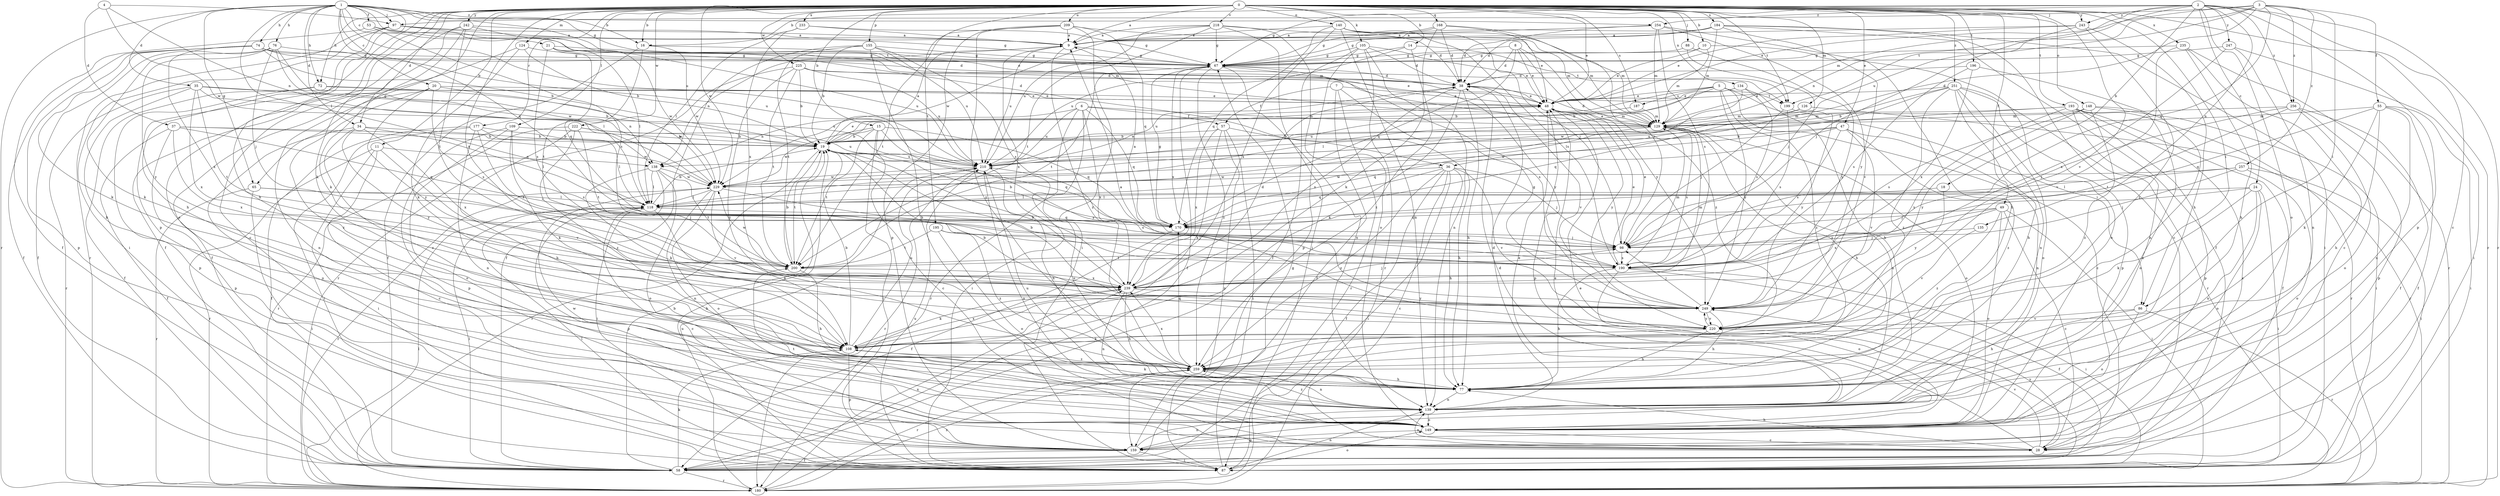 strict digraph  {
0;
1;
2;
3;
4;
5;
6;
7;
8;
9;
10;
11;
14;
15;
16;
18;
19;
20;
21;
24;
28;
34;
35;
36;
37;
38;
47;
48;
49;
53;
55;
57;
58;
65;
67;
72;
74;
76;
77;
86;
87;
88;
97;
98;
105;
108;
109;
118;
124;
126;
129;
134;
135;
138;
139;
140;
148;
149;
155;
159;
168;
170;
177;
180;
184;
187;
190;
193;
195;
196;
199;
200;
209;
210;
218;
220;
222;
225;
229;
233;
235;
239;
242;
243;
247;
249;
251;
254;
256;
257;
259;
0 -> 9  [label=a];
0 -> 10  [label=b];
0 -> 11  [label=b];
0 -> 14  [label=b];
0 -> 15  [label=b];
0 -> 16  [label=b];
0 -> 34  [label=d];
0 -> 47  [label=e];
0 -> 48  [label=e];
0 -> 49  [label=f];
0 -> 65  [label=g];
0 -> 72  [label=h];
0 -> 86  [label=i];
0 -> 88  [label=j];
0 -> 105  [label=k];
0 -> 108  [label=k];
0 -> 109  [label=l];
0 -> 124  [label=m];
0 -> 126  [label=m];
0 -> 134  [label=n];
0 -> 140  [label=o];
0 -> 148  [label=o];
0 -> 149  [label=o];
0 -> 155  [label=p];
0 -> 159  [label=p];
0 -> 168  [label=q];
0 -> 177  [label=r];
0 -> 180  [label=r];
0 -> 184  [label=s];
0 -> 187  [label=s];
0 -> 193  [label=t];
0 -> 195  [label=t];
0 -> 196  [label=t];
0 -> 199  [label=t];
0 -> 209  [label=u];
0 -> 218  [label=v];
0 -> 220  [label=v];
0 -> 222  [label=w];
0 -> 225  [label=w];
0 -> 229  [label=w];
0 -> 233  [label=x];
0 -> 235  [label=x];
0 -> 239  [label=x];
0 -> 242  [label=y];
0 -> 243  [label=y];
0 -> 251  [label=z];
1 -> 16  [label=b];
1 -> 20  [label=c];
1 -> 21  [label=c];
1 -> 34  [label=d];
1 -> 35  [label=d];
1 -> 36  [label=d];
1 -> 53  [label=f];
1 -> 65  [label=g];
1 -> 67  [label=g];
1 -> 72  [label=h];
1 -> 74  [label=h];
1 -> 76  [label=h];
1 -> 77  [label=h];
1 -> 97  [label=j];
1 -> 118  [label=l];
1 -> 170  [label=q];
1 -> 180  [label=r];
1 -> 199  [label=t];
1 -> 210  [label=u];
1 -> 254  [label=z];
2 -> 16  [label=b];
2 -> 18  [label=b];
2 -> 24  [label=c];
2 -> 28  [label=c];
2 -> 67  [label=g];
2 -> 129  [label=m];
2 -> 135  [label=n];
2 -> 138  [label=n];
2 -> 149  [label=o];
2 -> 159  [label=p];
2 -> 180  [label=r];
2 -> 243  [label=y];
2 -> 247  [label=y];
2 -> 254  [label=z];
2 -> 256  [label=z];
3 -> 36  [label=d];
3 -> 48  [label=e];
3 -> 55  [label=f];
3 -> 86  [label=i];
3 -> 97  [label=j];
3 -> 170  [label=q];
3 -> 199  [label=t];
3 -> 210  [label=u];
3 -> 256  [label=z];
3 -> 257  [label=z];
4 -> 37  [label=d];
4 -> 97  [label=j];
4 -> 138  [label=n];
4 -> 229  [label=w];
5 -> 19  [label=b];
5 -> 28  [label=c];
5 -> 48  [label=e];
5 -> 86  [label=i];
5 -> 118  [label=l];
5 -> 187  [label=s];
5 -> 199  [label=t];
5 -> 249  [label=y];
5 -> 259  [label=z];
6 -> 57  [label=f];
6 -> 87  [label=i];
6 -> 129  [label=m];
6 -> 138  [label=n];
6 -> 170  [label=q];
6 -> 180  [label=r];
6 -> 210  [label=u];
6 -> 239  [label=x];
7 -> 48  [label=e];
7 -> 57  [label=f];
7 -> 58  [label=f];
7 -> 180  [label=r];
7 -> 190  [label=s];
8 -> 38  [label=d];
8 -> 48  [label=e];
8 -> 67  [label=g];
8 -> 170  [label=q];
8 -> 249  [label=y];
8 -> 259  [label=z];
9 -> 67  [label=g];
9 -> 138  [label=n];
9 -> 210  [label=u];
9 -> 239  [label=x];
9 -> 259  [label=z];
10 -> 48  [label=e];
10 -> 67  [label=g];
10 -> 129  [label=m];
10 -> 149  [label=o];
11 -> 28  [label=c];
11 -> 87  [label=i];
11 -> 138  [label=n];
11 -> 180  [label=r];
11 -> 220  [label=v];
14 -> 67  [label=g];
14 -> 199  [label=t];
14 -> 210  [label=u];
14 -> 259  [label=z];
15 -> 19  [label=b];
15 -> 28  [label=c];
15 -> 87  [label=i];
15 -> 170  [label=q];
15 -> 200  [label=t];
15 -> 229  [label=w];
15 -> 249  [label=y];
16 -> 58  [label=f];
16 -> 67  [label=g];
16 -> 200  [label=t];
16 -> 229  [label=w];
18 -> 118  [label=l];
18 -> 249  [label=y];
19 -> 9  [label=a];
19 -> 48  [label=e];
19 -> 170  [label=q];
19 -> 180  [label=r];
19 -> 200  [label=t];
19 -> 210  [label=u];
20 -> 48  [label=e];
20 -> 138  [label=n];
20 -> 139  [label=n];
20 -> 190  [label=s];
20 -> 249  [label=y];
20 -> 259  [label=z];
21 -> 67  [label=g];
21 -> 118  [label=l];
21 -> 170  [label=q];
21 -> 190  [label=s];
21 -> 210  [label=u];
21 -> 229  [label=w];
24 -> 87  [label=i];
24 -> 98  [label=j];
24 -> 108  [label=k];
24 -> 118  [label=l];
24 -> 139  [label=n];
24 -> 149  [label=o];
28 -> 48  [label=e];
28 -> 77  [label=h];
28 -> 139  [label=n];
28 -> 220  [label=v];
28 -> 249  [label=y];
34 -> 19  [label=b];
34 -> 118  [label=l];
34 -> 149  [label=o];
34 -> 239  [label=x];
34 -> 249  [label=y];
34 -> 259  [label=z];
35 -> 19  [label=b];
35 -> 48  [label=e];
35 -> 108  [label=k];
35 -> 180  [label=r];
35 -> 200  [label=t];
35 -> 210  [label=u];
35 -> 239  [label=x];
36 -> 28  [label=c];
36 -> 58  [label=f];
36 -> 77  [label=h];
36 -> 87  [label=i];
36 -> 98  [label=j];
36 -> 170  [label=q];
36 -> 220  [label=v];
36 -> 229  [label=w];
36 -> 259  [label=z];
37 -> 19  [label=b];
37 -> 58  [label=f];
37 -> 159  [label=p];
37 -> 170  [label=q];
37 -> 229  [label=w];
37 -> 239  [label=x];
38 -> 48  [label=e];
38 -> 77  [label=h];
38 -> 108  [label=k];
38 -> 210  [label=u];
38 -> 220  [label=v];
38 -> 239  [label=x];
47 -> 19  [label=b];
47 -> 118  [label=l];
47 -> 139  [label=n];
47 -> 190  [label=s];
47 -> 220  [label=v];
47 -> 229  [label=w];
47 -> 259  [label=z];
48 -> 129  [label=m];
48 -> 159  [label=p];
48 -> 249  [label=y];
49 -> 28  [label=c];
49 -> 87  [label=i];
49 -> 149  [label=o];
49 -> 170  [label=q];
49 -> 190  [label=s];
49 -> 239  [label=x];
49 -> 259  [label=z];
53 -> 9  [label=a];
53 -> 58  [label=f];
53 -> 129  [label=m];
53 -> 190  [label=s];
55 -> 58  [label=f];
55 -> 77  [label=h];
55 -> 87  [label=i];
55 -> 108  [label=k];
55 -> 129  [label=m];
55 -> 139  [label=n];
55 -> 170  [label=q];
57 -> 19  [label=b];
57 -> 77  [label=h];
57 -> 87  [label=i];
57 -> 108  [label=k];
57 -> 159  [label=p];
57 -> 239  [label=x];
58 -> 19  [label=b];
58 -> 108  [label=k];
58 -> 118  [label=l];
58 -> 180  [label=r];
65 -> 87  [label=i];
65 -> 98  [label=j];
65 -> 118  [label=l];
65 -> 180  [label=r];
67 -> 38  [label=d];
67 -> 58  [label=f];
67 -> 139  [label=n];
67 -> 200  [label=t];
67 -> 239  [label=x];
67 -> 249  [label=y];
67 -> 259  [label=z];
72 -> 48  [label=e];
72 -> 58  [label=f];
72 -> 159  [label=p];
72 -> 229  [label=w];
74 -> 19  [label=b];
74 -> 38  [label=d];
74 -> 58  [label=f];
74 -> 67  [label=g];
74 -> 108  [label=k];
74 -> 159  [label=p];
74 -> 210  [label=u];
74 -> 239  [label=x];
76 -> 58  [label=f];
76 -> 67  [label=g];
76 -> 98  [label=j];
76 -> 108  [label=k];
76 -> 118  [label=l];
76 -> 229  [label=w];
76 -> 249  [label=y];
77 -> 108  [label=k];
77 -> 139  [label=n];
77 -> 210  [label=u];
86 -> 77  [label=h];
86 -> 149  [label=o];
86 -> 180  [label=r];
86 -> 220  [label=v];
87 -> 19  [label=b];
87 -> 48  [label=e];
87 -> 67  [label=g];
87 -> 118  [label=l];
87 -> 139  [label=n];
87 -> 149  [label=o];
87 -> 210  [label=u];
88 -> 67  [label=g];
88 -> 98  [label=j];
88 -> 249  [label=y];
97 -> 9  [label=a];
97 -> 48  [label=e];
97 -> 67  [label=g];
97 -> 77  [label=h];
97 -> 87  [label=i];
97 -> 180  [label=r];
98 -> 9  [label=a];
98 -> 48  [label=e];
98 -> 190  [label=s];
98 -> 200  [label=t];
105 -> 38  [label=d];
105 -> 48  [label=e];
105 -> 58  [label=f];
105 -> 67  [label=g];
105 -> 139  [label=n];
105 -> 159  [label=p];
105 -> 180  [label=r];
108 -> 19  [label=b];
108 -> 159  [label=p];
108 -> 210  [label=u];
108 -> 239  [label=x];
108 -> 259  [label=z];
109 -> 19  [label=b];
109 -> 108  [label=k];
109 -> 149  [label=o];
109 -> 159  [label=p];
109 -> 190  [label=s];
118 -> 19  [label=b];
118 -> 28  [label=c];
118 -> 108  [label=k];
118 -> 159  [label=p];
118 -> 170  [label=q];
124 -> 19  [label=b];
124 -> 58  [label=f];
124 -> 67  [label=g];
124 -> 108  [label=k];
126 -> 129  [label=m];
126 -> 170  [label=q];
126 -> 180  [label=r];
129 -> 19  [label=b];
129 -> 38  [label=d];
129 -> 48  [label=e];
129 -> 77  [label=h];
129 -> 139  [label=n];
129 -> 149  [label=o];
129 -> 170  [label=q];
129 -> 190  [label=s];
134 -> 19  [label=b];
134 -> 48  [label=e];
134 -> 77  [label=h];
134 -> 190  [label=s];
134 -> 229  [label=w];
135 -> 98  [label=j];
135 -> 220  [label=v];
138 -> 87  [label=i];
138 -> 108  [label=k];
138 -> 118  [label=l];
138 -> 149  [label=o];
138 -> 200  [label=t];
138 -> 229  [label=w];
139 -> 38  [label=d];
139 -> 48  [label=e];
139 -> 149  [label=o];
139 -> 210  [label=u];
139 -> 259  [label=z];
140 -> 9  [label=a];
140 -> 38  [label=d];
140 -> 98  [label=j];
140 -> 129  [label=m];
140 -> 139  [label=n];
140 -> 170  [label=q];
140 -> 190  [label=s];
140 -> 239  [label=x];
148 -> 87  [label=i];
148 -> 129  [label=m];
148 -> 139  [label=n];
148 -> 190  [label=s];
148 -> 249  [label=y];
148 -> 259  [label=z];
149 -> 28  [label=c];
149 -> 159  [label=p];
149 -> 200  [label=t];
149 -> 229  [label=w];
155 -> 19  [label=b];
155 -> 58  [label=f];
155 -> 67  [label=g];
155 -> 77  [label=h];
155 -> 190  [label=s];
155 -> 200  [label=t];
155 -> 210  [label=u];
159 -> 38  [label=d];
159 -> 58  [label=f];
159 -> 87  [label=i];
159 -> 139  [label=n];
168 -> 9  [label=a];
168 -> 38  [label=d];
168 -> 48  [label=e];
168 -> 67  [label=g];
168 -> 98  [label=j];
168 -> 108  [label=k];
170 -> 19  [label=b];
170 -> 58  [label=f];
170 -> 67  [label=g];
170 -> 98  [label=j];
177 -> 19  [label=b];
177 -> 58  [label=f];
177 -> 87  [label=i];
177 -> 118  [label=l];
177 -> 139  [label=n];
177 -> 200  [label=t];
180 -> 118  [label=l];
180 -> 210  [label=u];
180 -> 239  [label=x];
180 -> 259  [label=z];
184 -> 9  [label=a];
184 -> 28  [label=c];
184 -> 38  [label=d];
184 -> 58  [label=f];
184 -> 67  [label=g];
184 -> 87  [label=i];
184 -> 129  [label=m];
184 -> 249  [label=y];
187 -> 129  [label=m];
187 -> 210  [label=u];
190 -> 48  [label=e];
190 -> 58  [label=f];
190 -> 77  [label=h];
190 -> 87  [label=i];
190 -> 129  [label=m];
190 -> 149  [label=o];
193 -> 28  [label=c];
193 -> 58  [label=f];
193 -> 129  [label=m];
193 -> 149  [label=o];
193 -> 159  [label=p];
193 -> 180  [label=r];
193 -> 210  [label=u];
193 -> 249  [label=y];
195 -> 98  [label=j];
195 -> 149  [label=o];
195 -> 200  [label=t];
195 -> 259  [label=z];
196 -> 38  [label=d];
196 -> 139  [label=n];
196 -> 190  [label=s];
196 -> 239  [label=x];
199 -> 98  [label=j];
199 -> 190  [label=s];
199 -> 249  [label=y];
200 -> 19  [label=b];
200 -> 77  [label=h];
200 -> 229  [label=w];
200 -> 239  [label=x];
209 -> 9  [label=a];
209 -> 87  [label=i];
209 -> 129  [label=m];
209 -> 159  [label=p];
209 -> 170  [label=q];
209 -> 200  [label=t];
209 -> 259  [label=z];
210 -> 48  [label=e];
210 -> 77  [label=h];
210 -> 149  [label=o];
210 -> 180  [label=r];
210 -> 229  [label=w];
218 -> 9  [label=a];
218 -> 67  [label=g];
218 -> 87  [label=i];
218 -> 129  [label=m];
218 -> 149  [label=o];
218 -> 200  [label=t];
218 -> 210  [label=u];
218 -> 229  [label=w];
220 -> 9  [label=a];
220 -> 19  [label=b];
220 -> 77  [label=h];
220 -> 108  [label=k];
220 -> 249  [label=y];
222 -> 19  [label=b];
222 -> 77  [label=h];
222 -> 180  [label=r];
222 -> 200  [label=t];
222 -> 210  [label=u];
222 -> 259  [label=z];
225 -> 19  [label=b];
225 -> 38  [label=d];
225 -> 48  [label=e];
225 -> 180  [label=r];
225 -> 200  [label=t];
225 -> 210  [label=u];
225 -> 259  [label=z];
229 -> 118  [label=l];
229 -> 139  [label=n];
229 -> 149  [label=o];
229 -> 180  [label=r];
229 -> 190  [label=s];
229 -> 220  [label=v];
233 -> 9  [label=a];
233 -> 67  [label=g];
233 -> 118  [label=l];
233 -> 239  [label=x];
235 -> 28  [label=c];
235 -> 67  [label=g];
235 -> 77  [label=h];
235 -> 180  [label=r];
235 -> 220  [label=v];
239 -> 19  [label=b];
239 -> 38  [label=d];
239 -> 77  [label=h];
239 -> 98  [label=j];
239 -> 108  [label=k];
239 -> 129  [label=m];
239 -> 139  [label=n];
239 -> 249  [label=y];
242 -> 9  [label=a];
242 -> 28  [label=c];
242 -> 58  [label=f];
242 -> 108  [label=k];
242 -> 129  [label=m];
242 -> 200  [label=t];
243 -> 9  [label=a];
243 -> 48  [label=e];
243 -> 77  [label=h];
243 -> 98  [label=j];
243 -> 259  [label=z];
247 -> 67  [label=g];
247 -> 87  [label=i];
247 -> 139  [label=n];
247 -> 239  [label=x];
249 -> 19  [label=b];
249 -> 67  [label=g];
249 -> 77  [label=h];
249 -> 98  [label=j];
249 -> 220  [label=v];
251 -> 19  [label=b];
251 -> 48  [label=e];
251 -> 77  [label=h];
251 -> 118  [label=l];
251 -> 139  [label=n];
251 -> 149  [label=o];
251 -> 159  [label=p];
251 -> 180  [label=r];
251 -> 259  [label=z];
254 -> 9  [label=a];
254 -> 38  [label=d];
254 -> 77  [label=h];
254 -> 129  [label=m];
254 -> 190  [label=s];
254 -> 220  [label=v];
256 -> 58  [label=f];
256 -> 98  [label=j];
256 -> 129  [label=m];
256 -> 149  [label=o];
256 -> 159  [label=p];
256 -> 200  [label=t];
257 -> 87  [label=i];
257 -> 98  [label=j];
257 -> 118  [label=l];
257 -> 149  [label=o];
257 -> 229  [label=w];
259 -> 77  [label=h];
259 -> 139  [label=n];
259 -> 170  [label=q];
259 -> 180  [label=r];
259 -> 239  [label=x];
}

